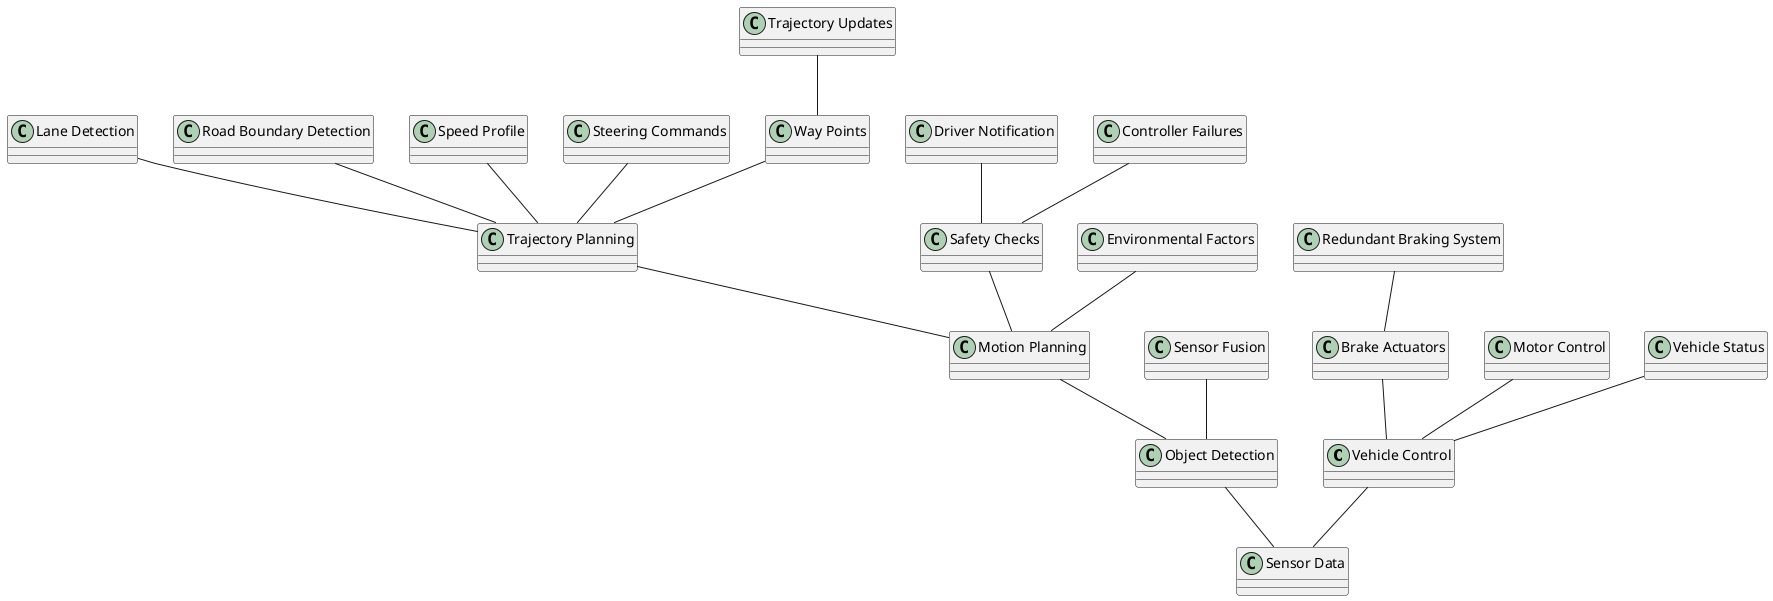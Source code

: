 @startuml
"Vehicle Control" -- "Sensor Data"
"Object Detection" -- "Sensor Data"
"Motion Planning" -- "Object Detection"
"Trajectory Planning" -- "Motion Planning"
"Lane Detection" -- "Trajectory Planning"
"Road Boundary Detection" -- "Trajectory Planning"
"Speed Profile" -- "Trajectory Planning"
"Steering Commands" -- "Trajectory Planning"
"Brake Actuators" -- "Vehicle Control"
"Motor Control" -- "Vehicle Control"
"Redundant Braking System" -- "Brake Actuators"
"Safety Checks" -- "Motion Planning"
"Driver Notification" -- "Safety Checks"
"Way Points" -- "Trajectory Planning"
"Trajectory Updates" -- "Way Points"
"Vehicle Status" -- "Vehicle Control"
"Environmental Factors" -- "Motion Planning"
"Sensor Fusion" -- "Object Detection"
"Controller Failures" -- "Safety Checks"
@enduml